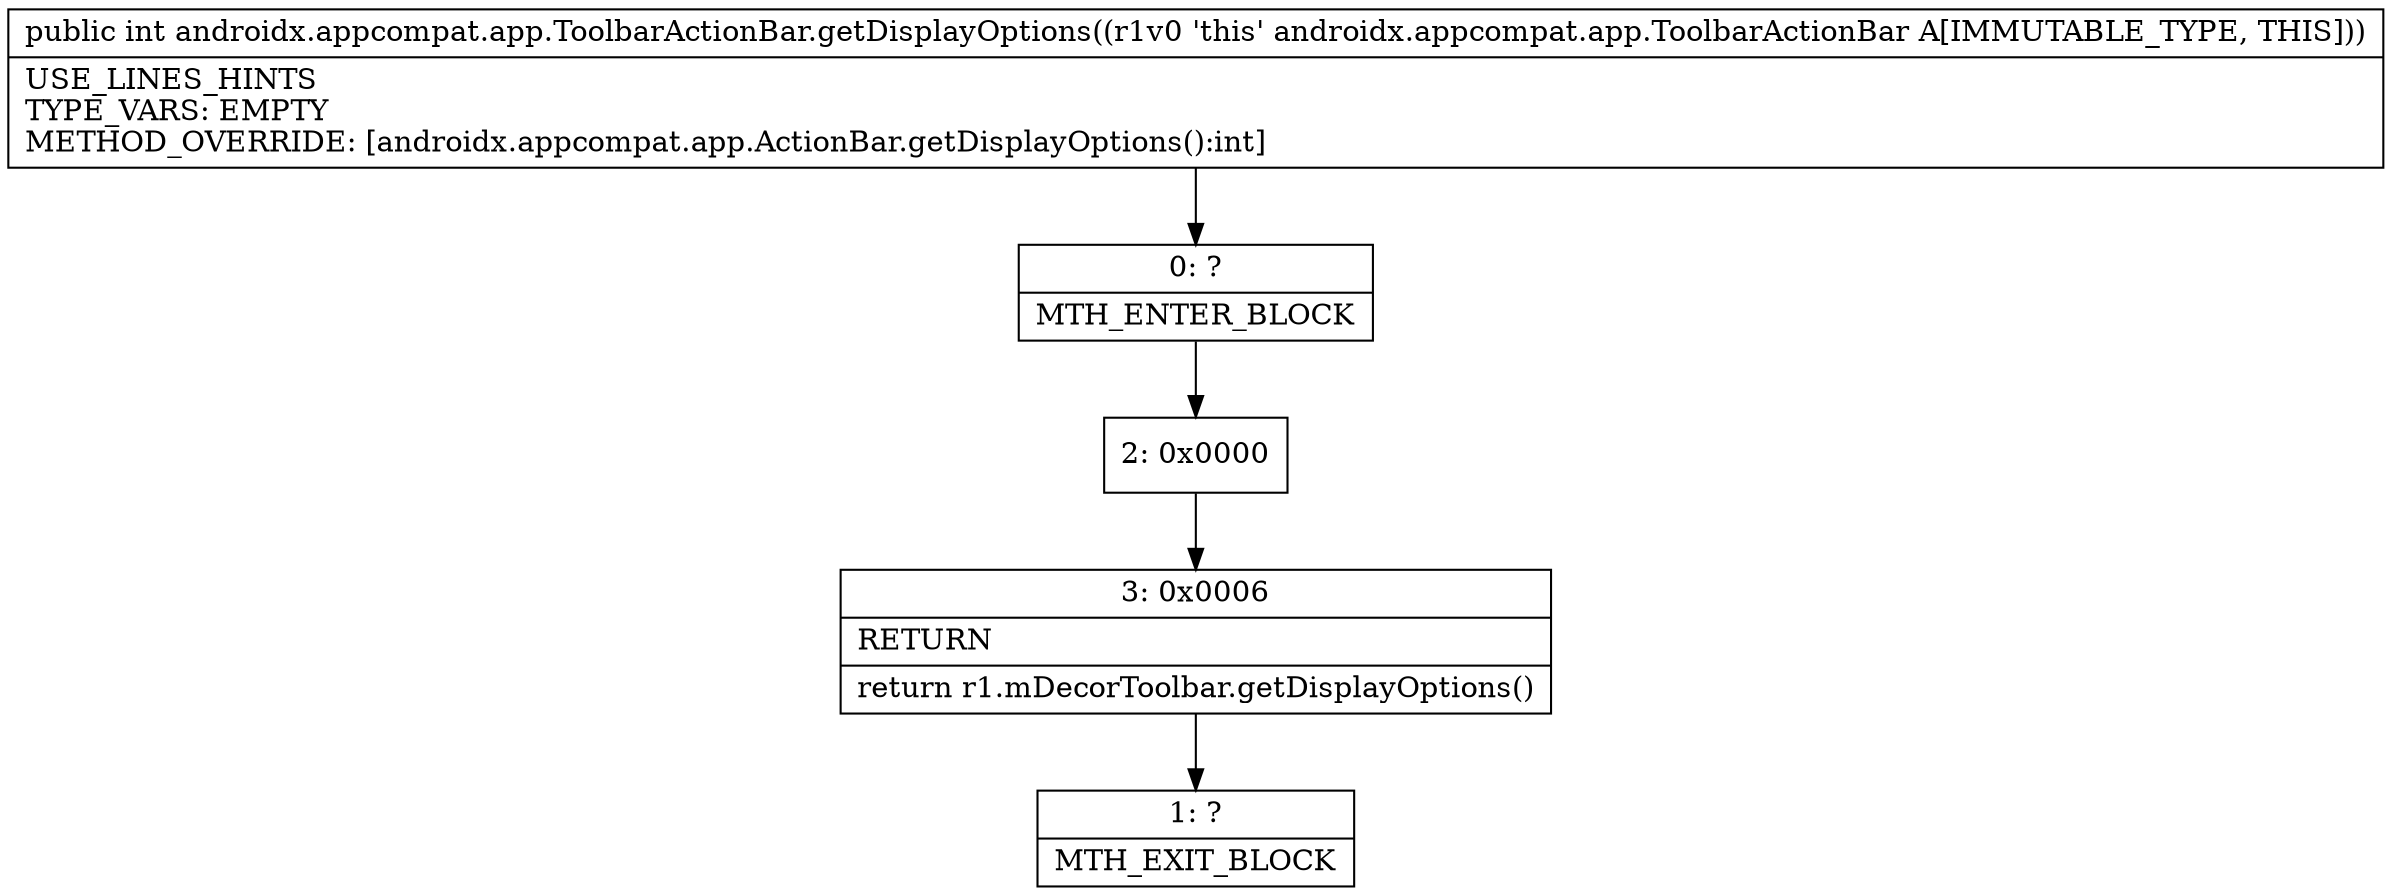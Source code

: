 digraph "CFG forandroidx.appcompat.app.ToolbarActionBar.getDisplayOptions()I" {
Node_0 [shape=record,label="{0\:\ ?|MTH_ENTER_BLOCK\l}"];
Node_2 [shape=record,label="{2\:\ 0x0000}"];
Node_3 [shape=record,label="{3\:\ 0x0006|RETURN\l|return r1.mDecorToolbar.getDisplayOptions()\l}"];
Node_1 [shape=record,label="{1\:\ ?|MTH_EXIT_BLOCK\l}"];
MethodNode[shape=record,label="{public int androidx.appcompat.app.ToolbarActionBar.getDisplayOptions((r1v0 'this' androidx.appcompat.app.ToolbarActionBar A[IMMUTABLE_TYPE, THIS]))  | USE_LINES_HINTS\lTYPE_VARS: EMPTY\lMETHOD_OVERRIDE: [androidx.appcompat.app.ActionBar.getDisplayOptions():int]\l}"];
MethodNode -> Node_0;Node_0 -> Node_2;
Node_2 -> Node_3;
Node_3 -> Node_1;
}


